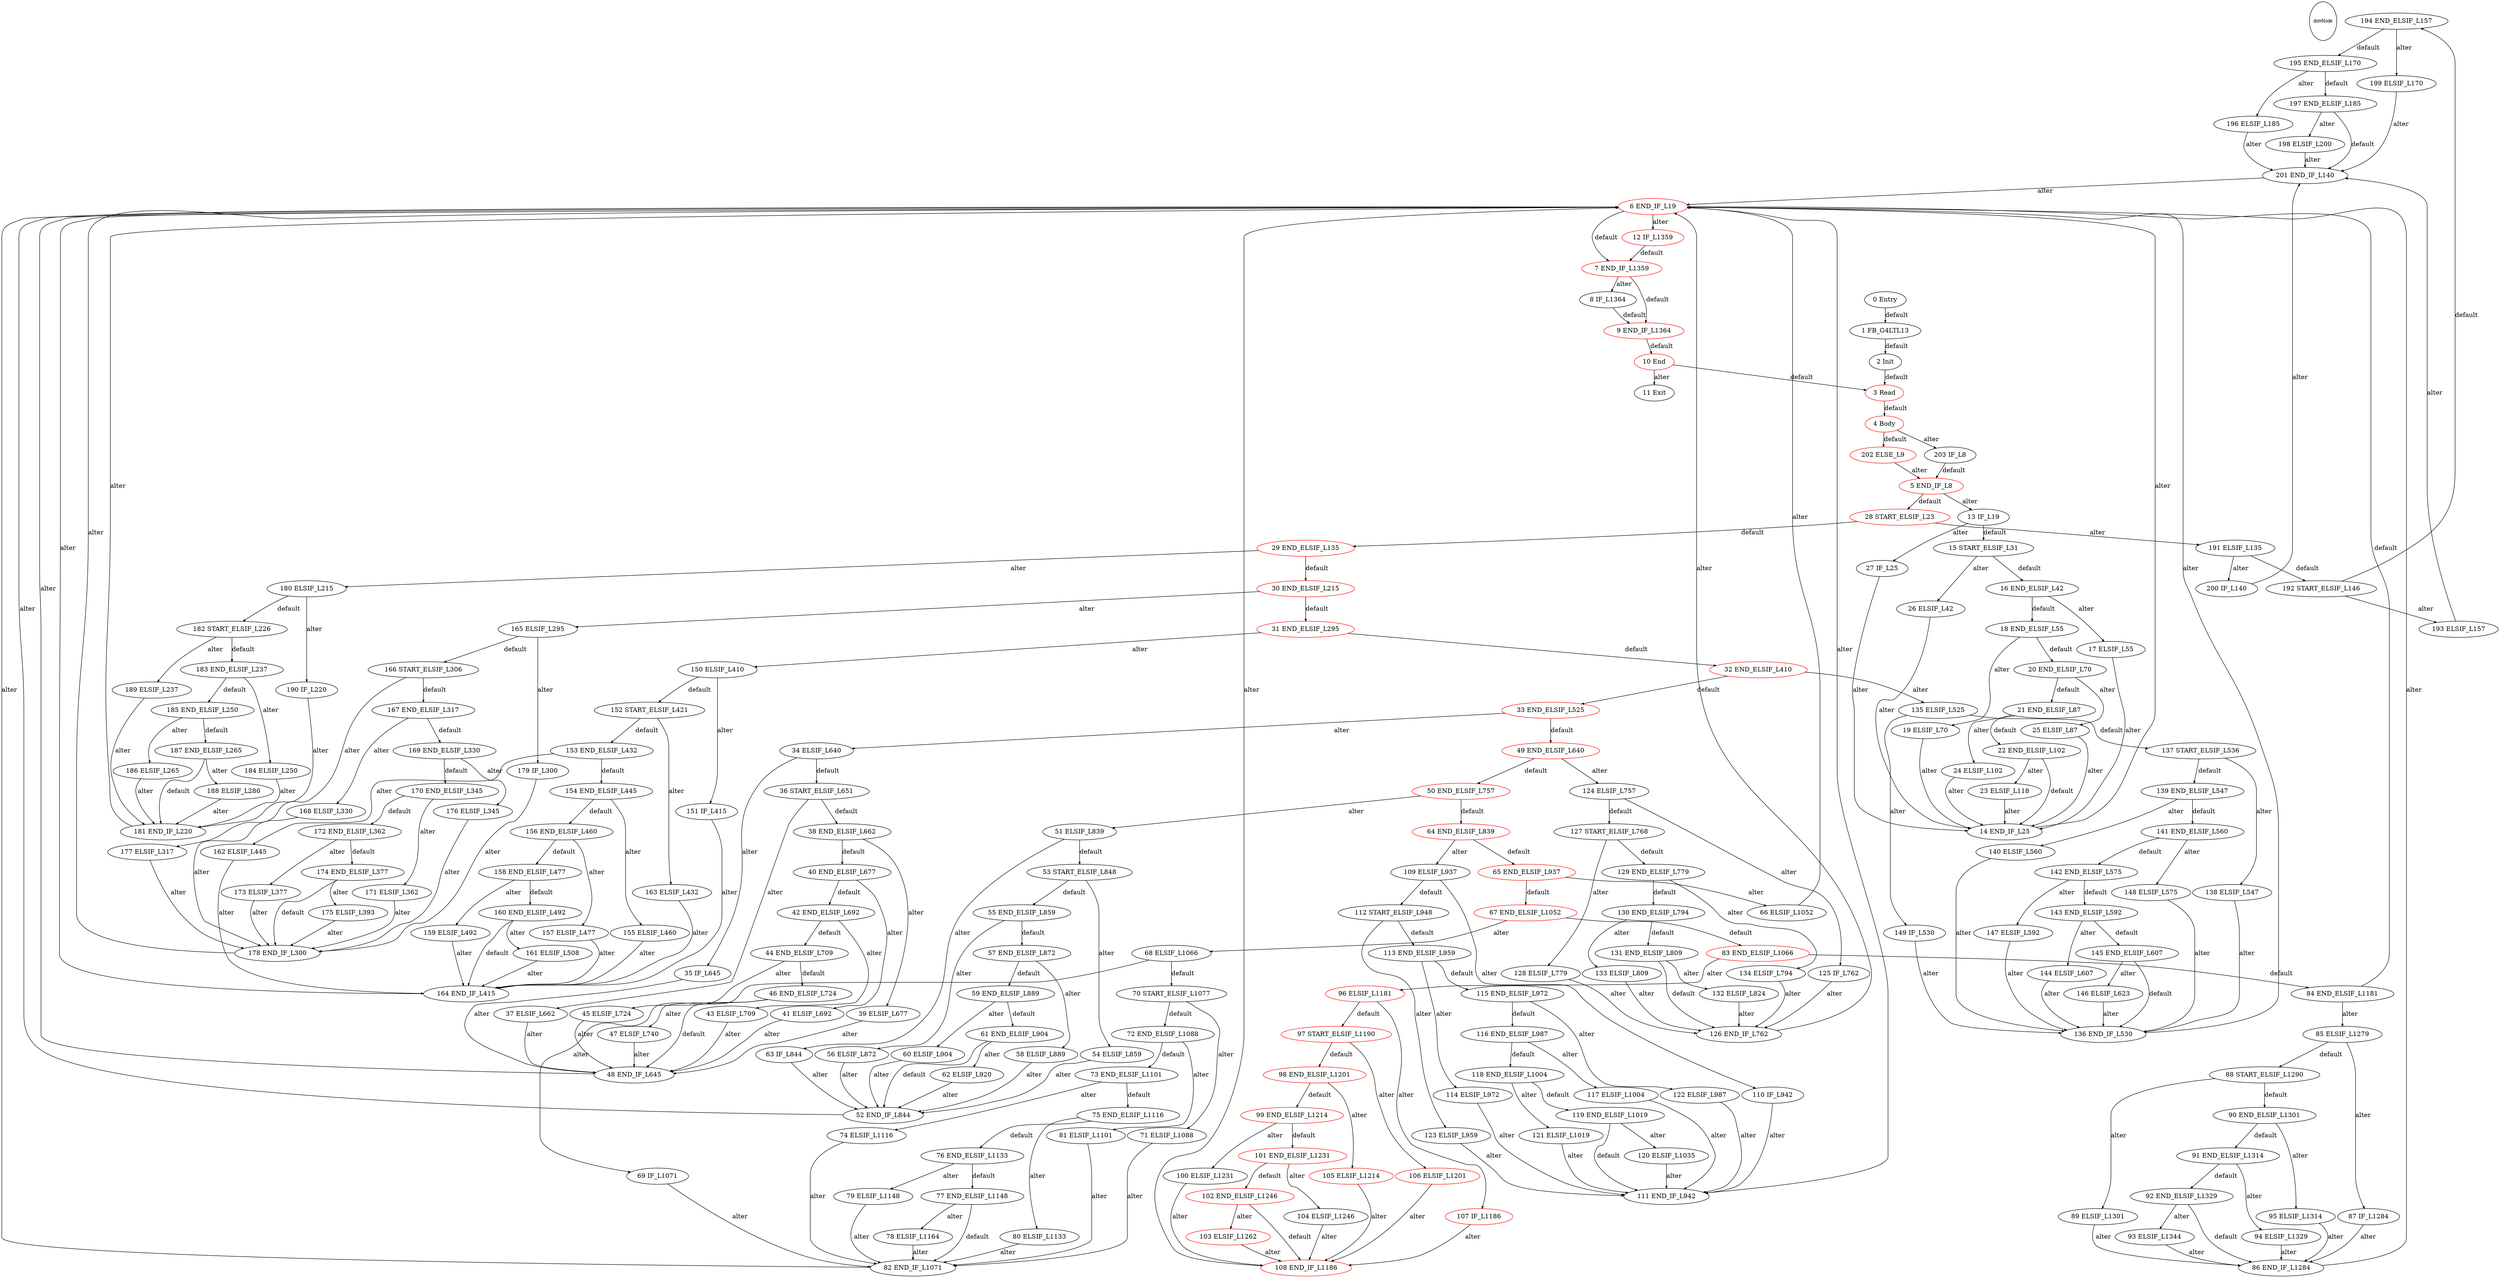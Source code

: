 digraph G {
  ranksep=.25;
  edge [arrowsize=.5]
  domNode [shape=ellipse, fontname="ArialNarrow",
        fontsize=12,  height=1.2];
  "194 END_ELSIF_L157
"; "195 END_ELSIF_L170
"; "171 ELSIF_L362
"; "48 END_IF_L645
"; "12 IF_L1359
"[color=red]; "83 END_ELSIF_L1066
"[color=red]; "126 END_IF_L762
"; "183 END_ELSIF_L237
"; "54 ELSIF_L859
"; "5 END_IF_L8
"[color=red]; "190 IF_L220
"; "134 ELSIF_L794
"; "9 END_IF_L1364
"[color=red]; "120 ELSIF_L1035
"; "111 END_IF_L942
"; "71 ELSIF_L1088
"; "40 END_ELSIF_L677
"; "45 ELSIF_L724
"; "132 ELSIF_L824
"; "72 END_ELSIF_L1088
"; "136 END_IF_L530
"; "7 END_IF_L1359
"[color=red]; "30 END_ELSIF_L215
"[color=red]; "21 END_ELSIF_L87
"; "68 ELSIF_L1066
"; "81 ELSIF_L1101
"; "62 ELSIF_L920
"; "137 START_ELSIF_L536
"; "11 Exit
"; "158 END_ELSIF_L477
"; "95 ELSIF_L1314
"; "129 END_ELSIF_L779
"; "65 END_ELSIF_L937
"[color=red]; "15 START_ELSIF_L31
"; "67 END_ELSIF_L1052
"[color=red]; "173 ELSIF_L377
"; "64 END_ELSIF_L839
"[color=red]; "170 END_ELSIF_L345
"; "150 ELSIF_L410
"; "8 IF_L1364
"; "191 ELSIF_L135
"; "103 ELSIF_L1262
"[color=red]; "25 ELSIF_L87
"; "117 ELSIF_L1004
"; "49 END_ELSIF_L640
"[color=red]; "66 ELSIF_L1052
"; "52 END_IF_L844
"; "116 END_ELSIF_L987
"; "42 END_ELSIF_L692
"; "110 IF_L942
"; "152 START_ELSIF_L421
"; "26 ELSIF_L42
"; "169 END_ELSIF_L330
"; "118 END_ELSIF_L1004
"; "100 ELSIF_L1231
"; "24 ELSIF_L102
"; "75 END_ELSIF_L1116
"; "2 Init
"; "193 ELSIF_L157
"; "41 ELSIF_L692
"; "4 Body
"[color=red]; "107 IF_L1186
"[color=red]; "203 IF_L8
"; "189 ELSIF_L237
"; "13 IF_L19
"; "186 ELSIF_L265
"; "145 END_ELSIF_L607
"; "80 ELSIF_L1133
"; "16 END_ELSIF_L42
"; "51 ELSIF_L839
"; "138 ELSIF_L547
"; "131 END_ELSIF_L809
"; "17 ELSIF_L55
"; "127 START_ELSIF_L768
"; "112 START_ELSIF_L948
"; "27 IF_L25
"; "178 END_IF_L300
"; "104 ELSIF_L1246
"; "142 END_ELSIF_L575
"; "58 ELSIF_L889
"; "108 END_IF_L1186
"[color=red]; "102 END_ELSIF_L1246
"[color=red]; "198 ELSIF_L200
"; "38 END_ELSIF_L662
"; "166 START_ELSIF_L306
"; "61 END_ELSIF_L904
"; "76 END_ELSIF_L1133
"; "99 END_ELSIF_L1214
"[color=red]; "200 IF_L140
"; "149 IF_L530
"; "146 ELSIF_L623
"; "0 Entry
"; "121 ELSIF_L1019
"; "90 END_ELSIF_L1301
"; "159 ELSIF_L492
"; "162 ELSIF_L445
"; "130 END_ELSIF_L794
"; "53 START_ELSIF_L848
"; "33 END_ELSIF_L525
"[color=red]; "36 START_ELSIF_L651
"; "92 END_ELSIF_L1329
"; "63 IF_L844
"; "180 ELSIF_L215
"; "23 ELSIF_L118
"; "135 ELSIF_L525
"; "47 ELSIF_L740
"; "105 ELSIF_L1214
"[color=red]; "197 END_ELSIF_L185
"; "151 IF_L415
"; "32 END_ELSIF_L410
"[color=red]; "43 ELSIF_L709
"; "28 START_ELSIF_L23
"[color=red]; "91 END_ELSIF_L1314
"; "57 END_ELSIF_L872
"; "96 ELSIF_L1181
"[color=red]; "174 END_ELSIF_L377
"; "139 END_ELSIF_L547
"; "97 START_ELSIF_L1190
"[color=red]; "84 END_ELSIF_L1181
"; "161 ELSIF_L508
"; "154 END_ELSIF_L445
"; "202 ELSE_L9
"[color=red]; "140 ELSIF_L560
"; "34 ELSIF_L640
"; "201 END_IF_L140
"; "14 END_IF_L25
"; "89 ELSIF_L1301
"; "143 END_ELSIF_L592
"; "185 END_ELSIF_L250
"; "168 ELSIF_L330
"; "86 END_IF_L1284
"; "182 START_ELSIF_L226
"; "184 ELSIF_L250
"; "196 ELSIF_L185
"; "167 END_ELSIF_L317
"; "73 END_ELSIF_L1101
"; "155 ELSIF_L460
"; "70 START_ELSIF_L1077
"; "94 ELSIF_L1329
"; "39 ELSIF_L677
"; "1 FB_G4LTL13
"; "109 ELSIF_L937
"; "74 ELSIF_L1116
"; "56 ELSIF_L872
"; "153 END_ELSIF_L432
"; "133 ELSIF_L809
"; "156 END_ELSIF_L460
"; "160 END_ELSIF_L492
"; "31 END_ELSIF_L295
"[color=red]; "123 ELSIF_L959
"; "192 START_ELSIF_L146
"; "98 END_ELSIF_L1201
"[color=red]; "165 ELSIF_L295
"; "124 ELSIF_L757
"; "113 END_ELSIF_L959
"; "119 END_ELSIF_L1019
"; "79 ELSIF_L1148
"; "85 ELSIF_L1279
"; "114 ELSIF_L972
"; "164 END_IF_L415
"; "122 ELSIF_L987
"; "6 END_IF_L19
"[color=red]; "44 END_ELSIF_L709
"; "19 ELSIF_L70
"; "18 END_ELSIF_L55
"; "141 END_ELSIF_L560
"; "175 ELSIF_L393
"; "87 IF_L1284
"; "125 IF_L762
"; "82 END_IF_L1071
"; "106 ELSIF_L1201
"[color=red]; "188 ELSIF_L280
"; "148 ELSIF_L575
"; "35 IF_L645
"; "60 ELSIF_L904
"; "128 ELSIF_L779
"; "59 END_ELSIF_L889
"; "78 ELSIF_L1164
"; "77 END_ELSIF_L1148
"; "3 Read
"[color=red]; "20 END_ELSIF_L70
"; "10 End
"[color=red]; "22 END_ELSIF_L102
"; "115 END_ELSIF_L972
"; "176 ELSIF_L345
"; "147 ELSIF_L592
"; "46 END_ELSIF_L724
"; "50 END_ELSIF_L757
"[color=red]; "179 IF_L300
"; "199 ELSIF_L170
"; "177 ELSIF_L317
"; "29 END_ELSIF_L135
"[color=red]; "187 END_ELSIF_L265
"; "163 ELSIF_L432
"; "55 END_ELSIF_L859
"; "172 END_ELSIF_L362
"; "88 START_ELSIF_L1290
"; "37 ELSIF_L662
"; "157 ELSIF_L477
"; "69 IF_L1071
"; "101 END_ELSIF_L1231
"[color=red]; "93 ELSIF_L1344
"; "144 ELSIF_L607
"; "181 END_IF_L220
"; 
  "1 FB_G4LTL13
" -> "2 Init
"  [label="default"];
  "2 Init
" -> "3 Read
"  [label="default"];
  "4 Body
" -> "202 ELSE_L9
"  [label="default"];
  "4 Body
" -> "203 IF_L8
"  [label="alter"];
  "202 ELSE_L9
" -> "5 END_IF_L8
"  [label="alter"];
  "203 IF_L8
" -> "5 END_IF_L8
"  [label="default"];
  "5 END_IF_L8
" -> "28 START_ELSIF_L23
"  [label="default"];
  "5 END_IF_L8
" -> "13 IF_L19
"  [label="alter"];
  "13 IF_L19
" -> "15 START_ELSIF_L31
"  [label="default"];
  "13 IF_L19
" -> "27 IF_L25
"  [label="alter"];
  "27 IF_L25
" -> "14 END_IF_L25
"  [label="alter"];
  "15 START_ELSIF_L31
" -> "16 END_ELSIF_L42
"  [label="default"];
  "15 START_ELSIF_L31
" -> "26 ELSIF_L42
"  [label="alter"];
  "26 ELSIF_L42
" -> "14 END_IF_L25
"  [label="alter"];
  "16 END_ELSIF_L42
" -> "18 END_ELSIF_L55
"  [label="default"];
  "16 END_ELSIF_L42
" -> "17 ELSIF_L55
"  [label="alter"];
  "17 ELSIF_L55
" -> "14 END_IF_L25
"  [label="alter"];
  "18 END_ELSIF_L55
" -> "20 END_ELSIF_L70
"  [label="default"];
  "18 END_ELSIF_L55
" -> "19 ELSIF_L70
"  [label="alter"];
  "19 ELSIF_L70
" -> "14 END_IF_L25
"  [label="alter"];
  "20 END_ELSIF_L70
" -> "21 END_ELSIF_L87
"  [label="default"];
  "20 END_ELSIF_L70
" -> "25 ELSIF_L87
"  [label="alter"];
  "25 ELSIF_L87
" -> "14 END_IF_L25
"  [label="alter"];
  "21 END_ELSIF_L87
" -> "22 END_ELSIF_L102
"  [label="default"];
  "21 END_ELSIF_L87
" -> "24 ELSIF_L102
"  [label="alter"];
  "24 ELSIF_L102
" -> "14 END_IF_L25
"  [label="alter"];
  "22 END_ELSIF_L102
" -> "14 END_IF_L25
"  [label="default"];
  "22 END_ELSIF_L102
" -> "23 ELSIF_L118
"  [label="alter"];
  "23 ELSIF_L118
" -> "14 END_IF_L25
"  [label="alter"];
  "14 END_IF_L25
" -> "6 END_IF_L19
"  [label="alter"];
  "28 START_ELSIF_L23
" -> "29 END_ELSIF_L135
"  [label="default"];
  "28 START_ELSIF_L23
" -> "191 ELSIF_L135
"  [label="alter"];
  "191 ELSIF_L135
" -> "192 START_ELSIF_L146
"  [label="default"];
  "191 ELSIF_L135
" -> "200 IF_L140
"  [label="alter"];
  "200 IF_L140
" -> "201 END_IF_L140
"  [label="alter"];
  "192 START_ELSIF_L146
" -> "194 END_ELSIF_L157
"  [label="default"];
  "192 START_ELSIF_L146
" -> "193 ELSIF_L157
"  [label="alter"];
  "193 ELSIF_L157
" -> "201 END_IF_L140
"  [label="alter"];
  "194 END_ELSIF_L157
" -> "195 END_ELSIF_L170
"  [label="default"];
  "194 END_ELSIF_L157
" -> "199 ELSIF_L170
"  [label="alter"];
  "199 ELSIF_L170
" -> "201 END_IF_L140
"  [label="alter"];
  "195 END_ELSIF_L170
" -> "197 END_ELSIF_L185
"  [label="default"];
  "195 END_ELSIF_L170
" -> "196 ELSIF_L185
"  [label="alter"];
  "196 ELSIF_L185
" -> "201 END_IF_L140
"  [label="alter"];
  "197 END_ELSIF_L185
" -> "201 END_IF_L140
"  [label="default"];
  "197 END_ELSIF_L185
" -> "198 ELSIF_L200
"  [label="alter"];
  "198 ELSIF_L200
" -> "201 END_IF_L140
"  [label="alter"];
  "201 END_IF_L140
" -> "6 END_IF_L19
"  [label="alter"];
  "29 END_ELSIF_L135
" -> "30 END_ELSIF_L215
"  [label="default"];
  "29 END_ELSIF_L135
" -> "180 ELSIF_L215
"  [label="alter"];
  "180 ELSIF_L215
" -> "182 START_ELSIF_L226
"  [label="default"];
  "180 ELSIF_L215
" -> "190 IF_L220
"  [label="alter"];
  "190 IF_L220
" -> "181 END_IF_L220
"  [label="alter"];
  "182 START_ELSIF_L226
" -> "183 END_ELSIF_L237
"  [label="default"];
  "182 START_ELSIF_L226
" -> "189 ELSIF_L237
"  [label="alter"];
  "189 ELSIF_L237
" -> "181 END_IF_L220
"  [label="alter"];
  "183 END_ELSIF_L237
" -> "185 END_ELSIF_L250
"  [label="default"];
  "183 END_ELSIF_L237
" -> "184 ELSIF_L250
"  [label="alter"];
  "184 ELSIF_L250
" -> "181 END_IF_L220
"  [label="alter"];
  "185 END_ELSIF_L250
" -> "187 END_ELSIF_L265
"  [label="default"];
  "185 END_ELSIF_L250
" -> "186 ELSIF_L265
"  [label="alter"];
  "186 ELSIF_L265
" -> "181 END_IF_L220
"  [label="alter"];
  "187 END_ELSIF_L265
" -> "181 END_IF_L220
"  [label="default"];
  "187 END_ELSIF_L265
" -> "188 ELSIF_L280
"  [label="alter"];
  "188 ELSIF_L280
" -> "181 END_IF_L220
"  [label="alter"];
  "181 END_IF_L220
" -> "6 END_IF_L19
"  [label="alter"];
  "30 END_ELSIF_L215
" -> "31 END_ELSIF_L295
"  [label="default"];
  "30 END_ELSIF_L215
" -> "165 ELSIF_L295
"  [label="alter"];
  "165 ELSIF_L295
" -> "166 START_ELSIF_L306
"  [label="default"];
  "165 ELSIF_L295
" -> "179 IF_L300
"  [label="alter"];
  "179 IF_L300
" -> "178 END_IF_L300
"  [label="alter"];
  "166 START_ELSIF_L306
" -> "167 END_ELSIF_L317
"  [label="default"];
  "166 START_ELSIF_L306
" -> "177 ELSIF_L317
"  [label="alter"];
  "177 ELSIF_L317
" -> "178 END_IF_L300
"  [label="alter"];
  "167 END_ELSIF_L317
" -> "169 END_ELSIF_L330
"  [label="default"];
  "167 END_ELSIF_L317
" -> "168 ELSIF_L330
"  [label="alter"];
  "168 ELSIF_L330
" -> "178 END_IF_L300
"  [label="alter"];
  "169 END_ELSIF_L330
" -> "170 END_ELSIF_L345
"  [label="default"];
  "169 END_ELSIF_L330
" -> "176 ELSIF_L345
"  [label="alter"];
  "176 ELSIF_L345
" -> "178 END_IF_L300
"  [label="alter"];
  "170 END_ELSIF_L345
" -> "172 END_ELSIF_L362
"  [label="default"];
  "170 END_ELSIF_L345
" -> "171 ELSIF_L362
"  [label="alter"];
  "171 ELSIF_L362
" -> "178 END_IF_L300
"  [label="alter"];
  "172 END_ELSIF_L362
" -> "174 END_ELSIF_L377
"  [label="default"];
  "172 END_ELSIF_L362
" -> "173 ELSIF_L377
"  [label="alter"];
  "173 ELSIF_L377
" -> "178 END_IF_L300
"  [label="alter"];
  "174 END_ELSIF_L377
" -> "178 END_IF_L300
"  [label="default"];
  "174 END_ELSIF_L377
" -> "175 ELSIF_L393
"  [label="alter"];
  "175 ELSIF_L393
" -> "178 END_IF_L300
"  [label="alter"];
  "178 END_IF_L300
" -> "6 END_IF_L19
"  [label="alter"];
  "31 END_ELSIF_L295
" -> "32 END_ELSIF_L410
"  [label="default"];
  "31 END_ELSIF_L295
" -> "150 ELSIF_L410
"  [label="alter"];
  "150 ELSIF_L410
" -> "152 START_ELSIF_L421
"  [label="default"];
  "150 ELSIF_L410
" -> "151 IF_L415
"  [label="alter"];
  "151 IF_L415
" -> "164 END_IF_L415
"  [label="alter"];
  "152 START_ELSIF_L421
" -> "153 END_ELSIF_L432
"  [label="default"];
  "152 START_ELSIF_L421
" -> "163 ELSIF_L432
"  [label="alter"];
  "163 ELSIF_L432
" -> "164 END_IF_L415
"  [label="alter"];
  "153 END_ELSIF_L432
" -> "154 END_ELSIF_L445
"  [label="default"];
  "153 END_ELSIF_L432
" -> "162 ELSIF_L445
"  [label="alter"];
  "162 ELSIF_L445
" -> "164 END_IF_L415
"  [label="alter"];
  "154 END_ELSIF_L445
" -> "156 END_ELSIF_L460
"  [label="default"];
  "154 END_ELSIF_L445
" -> "155 ELSIF_L460
"  [label="alter"];
  "155 ELSIF_L460
" -> "164 END_IF_L415
"  [label="alter"];
  "156 END_ELSIF_L460
" -> "158 END_ELSIF_L477
"  [label="default"];
  "156 END_ELSIF_L460
" -> "157 ELSIF_L477
"  [label="alter"];
  "157 ELSIF_L477
" -> "164 END_IF_L415
"  [label="alter"];
  "158 END_ELSIF_L477
" -> "160 END_ELSIF_L492
"  [label="default"];
  "158 END_ELSIF_L477
" -> "159 ELSIF_L492
"  [label="alter"];
  "159 ELSIF_L492
" -> "164 END_IF_L415
"  [label="alter"];
  "160 END_ELSIF_L492
" -> "164 END_IF_L415
"  [label="default"];
  "160 END_ELSIF_L492
" -> "161 ELSIF_L508
"  [label="alter"];
  "161 ELSIF_L508
" -> "164 END_IF_L415
"  [label="alter"];
  "164 END_IF_L415
" -> "6 END_IF_L19
"  [label="alter"];
  "32 END_ELSIF_L410
" -> "33 END_ELSIF_L525
"  [label="default"];
  "32 END_ELSIF_L410
" -> "135 ELSIF_L525
"  [label="alter"];
  "135 ELSIF_L525
" -> "137 START_ELSIF_L536
"  [label="default"];
  "135 ELSIF_L525
" -> "149 IF_L530
"  [label="alter"];
  "149 IF_L530
" -> "136 END_IF_L530
"  [label="alter"];
  "137 START_ELSIF_L536
" -> "139 END_ELSIF_L547
"  [label="default"];
  "137 START_ELSIF_L536
" -> "138 ELSIF_L547
"  [label="alter"];
  "138 ELSIF_L547
" -> "136 END_IF_L530
"  [label="alter"];
  "139 END_ELSIF_L547
" -> "141 END_ELSIF_L560
"  [label="default"];
  "139 END_ELSIF_L547
" -> "140 ELSIF_L560
"  [label="alter"];
  "140 ELSIF_L560
" -> "136 END_IF_L530
"  [label="alter"];
  "141 END_ELSIF_L560
" -> "142 END_ELSIF_L575
"  [label="default"];
  "141 END_ELSIF_L560
" -> "148 ELSIF_L575
"  [label="alter"];
  "148 ELSIF_L575
" -> "136 END_IF_L530
"  [label="alter"];
  "142 END_ELSIF_L575
" -> "143 END_ELSIF_L592
"  [label="default"];
  "142 END_ELSIF_L575
" -> "147 ELSIF_L592
"  [label="alter"];
  "147 ELSIF_L592
" -> "136 END_IF_L530
"  [label="alter"];
  "143 END_ELSIF_L592
" -> "145 END_ELSIF_L607
"  [label="default"];
  "143 END_ELSIF_L592
" -> "144 ELSIF_L607
"  [label="alter"];
  "144 ELSIF_L607
" -> "136 END_IF_L530
"  [label="alter"];
  "145 END_ELSIF_L607
" -> "136 END_IF_L530
"  [label="default"];
  "145 END_ELSIF_L607
" -> "146 ELSIF_L623
"  [label="alter"];
  "146 ELSIF_L623
" -> "136 END_IF_L530
"  [label="alter"];
  "136 END_IF_L530
" -> "6 END_IF_L19
"  [label="alter"];
  "33 END_ELSIF_L525
" -> "49 END_ELSIF_L640
"  [label="default"];
  "33 END_ELSIF_L525
" -> "34 ELSIF_L640
"  [label="alter"];
  "34 ELSIF_L640
" -> "36 START_ELSIF_L651
"  [label="default"];
  "34 ELSIF_L640
" -> "35 IF_L645
"  [label="alter"];
  "35 IF_L645
" -> "48 END_IF_L645
"  [label="alter"];
  "36 START_ELSIF_L651
" -> "38 END_ELSIF_L662
"  [label="default"];
  "36 START_ELSIF_L651
" -> "37 ELSIF_L662
"  [label="alter"];
  "37 ELSIF_L662
" -> "48 END_IF_L645
"  [label="alter"];
  "38 END_ELSIF_L662
" -> "40 END_ELSIF_L677
"  [label="default"];
  "38 END_ELSIF_L662
" -> "39 ELSIF_L677
"  [label="alter"];
  "39 ELSIF_L677
" -> "48 END_IF_L645
"  [label="alter"];
  "40 END_ELSIF_L677
" -> "42 END_ELSIF_L692
"  [label="default"];
  "40 END_ELSIF_L677
" -> "41 ELSIF_L692
"  [label="alter"];
  "41 ELSIF_L692
" -> "48 END_IF_L645
"  [label="alter"];
  "42 END_ELSIF_L692
" -> "44 END_ELSIF_L709
"  [label="default"];
  "42 END_ELSIF_L692
" -> "43 ELSIF_L709
"  [label="alter"];
  "43 ELSIF_L709
" -> "48 END_IF_L645
"  [label="alter"];
  "44 END_ELSIF_L709
" -> "46 END_ELSIF_L724
"  [label="default"];
  "44 END_ELSIF_L709
" -> "45 ELSIF_L724
"  [label="alter"];
  "45 ELSIF_L724
" -> "48 END_IF_L645
"  [label="alter"];
  "46 END_ELSIF_L724
" -> "48 END_IF_L645
"  [label="default"];
  "46 END_ELSIF_L724
" -> "47 ELSIF_L740
"  [label="alter"];
  "47 ELSIF_L740
" -> "48 END_IF_L645
"  [label="alter"];
  "48 END_IF_L645
" -> "6 END_IF_L19
"  [label="alter"];
  "49 END_ELSIF_L640
" -> "50 END_ELSIF_L757
"  [label="default"];
  "49 END_ELSIF_L640
" -> "124 ELSIF_L757
"  [label="alter"];
  "124 ELSIF_L757
" -> "127 START_ELSIF_L768
"  [label="default"];
  "124 ELSIF_L757
" -> "125 IF_L762
"  [label="alter"];
  "125 IF_L762
" -> "126 END_IF_L762
"  [label="alter"];
  "127 START_ELSIF_L768
" -> "129 END_ELSIF_L779
"  [label="default"];
  "127 START_ELSIF_L768
" -> "128 ELSIF_L779
"  [label="alter"];
  "128 ELSIF_L779
" -> "126 END_IF_L762
"  [label="alter"];
  "129 END_ELSIF_L779
" -> "130 END_ELSIF_L794
"  [label="default"];
  "129 END_ELSIF_L779
" -> "134 ELSIF_L794
"  [label="alter"];
  "134 ELSIF_L794
" -> "126 END_IF_L762
"  [label="alter"];
  "130 END_ELSIF_L794
" -> "131 END_ELSIF_L809
"  [label="default"];
  "130 END_ELSIF_L794
" -> "133 ELSIF_L809
"  [label="alter"];
  "133 ELSIF_L809
" -> "126 END_IF_L762
"  [label="alter"];
  "131 END_ELSIF_L809
" -> "126 END_IF_L762
"  [label="default"];
  "131 END_ELSIF_L809
" -> "132 ELSIF_L824
"  [label="alter"];
  "132 ELSIF_L824
" -> "126 END_IF_L762
"  [label="alter"];
  "126 END_IF_L762
" -> "6 END_IF_L19
"  [label="alter"];
  "50 END_ELSIF_L757
" -> "64 END_ELSIF_L839
"  [label="default"];
  "50 END_ELSIF_L757
" -> "51 ELSIF_L839
"  [label="alter"];
  "51 ELSIF_L839
" -> "53 START_ELSIF_L848
"  [label="default"];
  "51 ELSIF_L839
" -> "63 IF_L844
"  [label="alter"];
  "63 IF_L844
" -> "52 END_IF_L844
"  [label="alter"];
  "53 START_ELSIF_L848
" -> "55 END_ELSIF_L859
"  [label="default"];
  "53 START_ELSIF_L848
" -> "54 ELSIF_L859
"  [label="alter"];
  "54 ELSIF_L859
" -> "52 END_IF_L844
"  [label="alter"];
  "55 END_ELSIF_L859
" -> "57 END_ELSIF_L872
"  [label="default"];
  "55 END_ELSIF_L859
" -> "56 ELSIF_L872
"  [label="alter"];
  "56 ELSIF_L872
" -> "52 END_IF_L844
"  [label="alter"];
  "57 END_ELSIF_L872
" -> "59 END_ELSIF_L889
"  [label="default"];
  "57 END_ELSIF_L872
" -> "58 ELSIF_L889
"  [label="alter"];
  "58 ELSIF_L889
" -> "52 END_IF_L844
"  [label="alter"];
  "59 END_ELSIF_L889
" -> "61 END_ELSIF_L904
"  [label="default"];
  "59 END_ELSIF_L889
" -> "60 ELSIF_L904
"  [label="alter"];
  "60 ELSIF_L904
" -> "52 END_IF_L844
"  [label="alter"];
  "61 END_ELSIF_L904
" -> "52 END_IF_L844
"  [label="default"];
  "61 END_ELSIF_L904
" -> "62 ELSIF_L920
"  [label="alter"];
  "62 ELSIF_L920
" -> "52 END_IF_L844
"  [label="alter"];
  "52 END_IF_L844
" -> "6 END_IF_L19
"  [label="alter"];
  "64 END_ELSIF_L839
" -> "65 END_ELSIF_L937
"  [label="default"];
  "64 END_ELSIF_L839
" -> "109 ELSIF_L937
"  [label="alter"];
  "109 ELSIF_L937
" -> "112 START_ELSIF_L948
"  [label="default"];
  "109 ELSIF_L937
" -> "110 IF_L942
"  [label="alter"];
  "110 IF_L942
" -> "111 END_IF_L942
"  [label="alter"];
  "112 START_ELSIF_L948
" -> "113 END_ELSIF_L959
"  [label="default"];
  "112 START_ELSIF_L948
" -> "123 ELSIF_L959
"  [label="alter"];
  "123 ELSIF_L959
" -> "111 END_IF_L942
"  [label="alter"];
  "113 END_ELSIF_L959
" -> "115 END_ELSIF_L972
"  [label="default"];
  "113 END_ELSIF_L959
" -> "114 ELSIF_L972
"  [label="alter"];
  "114 ELSIF_L972
" -> "111 END_IF_L942
"  [label="alter"];
  "115 END_ELSIF_L972
" -> "116 END_ELSIF_L987
"  [label="default"];
  "115 END_ELSIF_L972
" -> "122 ELSIF_L987
"  [label="alter"];
  "122 ELSIF_L987
" -> "111 END_IF_L942
"  [label="alter"];
  "116 END_ELSIF_L987
" -> "118 END_ELSIF_L1004
"  [label="default"];
  "116 END_ELSIF_L987
" -> "117 ELSIF_L1004
"  [label="alter"];
  "117 ELSIF_L1004
" -> "111 END_IF_L942
"  [label="alter"];
  "118 END_ELSIF_L1004
" -> "119 END_ELSIF_L1019
"  [label="default"];
  "118 END_ELSIF_L1004
" -> "121 ELSIF_L1019
"  [label="alter"];
  "121 ELSIF_L1019
" -> "111 END_IF_L942
"  [label="alter"];
  "119 END_ELSIF_L1019
" -> "111 END_IF_L942
"  [label="default"];
  "119 END_ELSIF_L1019
" -> "120 ELSIF_L1035
"  [label="alter"];
  "120 ELSIF_L1035
" -> "111 END_IF_L942
"  [label="alter"];
  "111 END_IF_L942
" -> "6 END_IF_L19
"  [label="alter"];
  "65 END_ELSIF_L937
" -> "67 END_ELSIF_L1052
"  [label="default"];
  "65 END_ELSIF_L937
" -> "66 ELSIF_L1052
"  [label="alter"];
  "66 ELSIF_L1052
" -> "6 END_IF_L19
"  [label="alter"];
  "67 END_ELSIF_L1052
" -> "83 END_ELSIF_L1066
"  [label="default"];
  "67 END_ELSIF_L1052
" -> "68 ELSIF_L1066
"  [label="alter"];
  "68 ELSIF_L1066
" -> "70 START_ELSIF_L1077
"  [label="default"];
  "68 ELSIF_L1066
" -> "69 IF_L1071
"  [label="alter"];
  "69 IF_L1071
" -> "82 END_IF_L1071
"  [label="alter"];
  "70 START_ELSIF_L1077
" -> "72 END_ELSIF_L1088
"  [label="default"];
  "70 START_ELSIF_L1077
" -> "71 ELSIF_L1088
"  [label="alter"];
  "71 ELSIF_L1088
" -> "82 END_IF_L1071
"  [label="alter"];
  "72 END_ELSIF_L1088
" -> "73 END_ELSIF_L1101
"  [label="default"];
  "72 END_ELSIF_L1088
" -> "81 ELSIF_L1101
"  [label="alter"];
  "81 ELSIF_L1101
" -> "82 END_IF_L1071
"  [label="alter"];
  "73 END_ELSIF_L1101
" -> "75 END_ELSIF_L1116
"  [label="default"];
  "73 END_ELSIF_L1101
" -> "74 ELSIF_L1116
"  [label="alter"];
  "74 ELSIF_L1116
" -> "82 END_IF_L1071
"  [label="alter"];
  "75 END_ELSIF_L1116
" -> "76 END_ELSIF_L1133
"  [label="default"];
  "75 END_ELSIF_L1116
" -> "80 ELSIF_L1133
"  [label="alter"];
  "80 ELSIF_L1133
" -> "82 END_IF_L1071
"  [label="alter"];
  "76 END_ELSIF_L1133
" -> "77 END_ELSIF_L1148
"  [label="default"];
  "76 END_ELSIF_L1133
" -> "79 ELSIF_L1148
"  [label="alter"];
  "79 ELSIF_L1148
" -> "82 END_IF_L1071
"  [label="alter"];
  "77 END_ELSIF_L1148
" -> "82 END_IF_L1071
"  [label="default"];
  "77 END_ELSIF_L1148
" -> "78 ELSIF_L1164
"  [label="alter"];
  "78 ELSIF_L1164
" -> "82 END_IF_L1071
"  [label="alter"];
  "82 END_IF_L1071
" -> "6 END_IF_L19
"  [label="alter"];
  "83 END_ELSIF_L1066
" -> "84 END_ELSIF_L1181
"  [label="default"];
  "83 END_ELSIF_L1066
" -> "96 ELSIF_L1181
"  [label="alter"];
  "96 ELSIF_L1181
" -> "97 START_ELSIF_L1190
"  [label="default"];
  "96 ELSIF_L1181
" -> "107 IF_L1186
"  [label="alter"];
  "107 IF_L1186
" -> "108 END_IF_L1186
"  [label="alter"];
  "97 START_ELSIF_L1190
" -> "98 END_ELSIF_L1201
"  [label="default"];
  "97 START_ELSIF_L1190
" -> "106 ELSIF_L1201
"  [label="alter"];
  "106 ELSIF_L1201
" -> "108 END_IF_L1186
"  [label="alter"];
  "98 END_ELSIF_L1201
" -> "99 END_ELSIF_L1214
"  [label="default"];
  "98 END_ELSIF_L1201
" -> "105 ELSIF_L1214
"  [label="alter"];
  "105 ELSIF_L1214
" -> "108 END_IF_L1186
"  [label="alter"];
  "99 END_ELSIF_L1214
" -> "101 END_ELSIF_L1231
"  [label="default"];
  "99 END_ELSIF_L1214
" -> "100 ELSIF_L1231
"  [label="alter"];
  "100 ELSIF_L1231
" -> "108 END_IF_L1186
"  [label="alter"];
  "101 END_ELSIF_L1231
" -> "102 END_ELSIF_L1246
"  [label="default"];
  "101 END_ELSIF_L1231
" -> "104 ELSIF_L1246
"  [label="alter"];
  "104 ELSIF_L1246
" -> "108 END_IF_L1186
"  [label="alter"];
  "102 END_ELSIF_L1246
" -> "108 END_IF_L1186
"  [label="default"];
  "102 END_ELSIF_L1246
" -> "103 ELSIF_L1262
"  [label="alter"];
  "103 ELSIF_L1262
" -> "108 END_IF_L1186
"  [label="alter"];
  "108 END_IF_L1186
" -> "6 END_IF_L19
"  [label="alter"];
  "84 END_ELSIF_L1181
" -> "6 END_IF_L19
"  [label="default"];
  "84 END_ELSIF_L1181
" -> "85 ELSIF_L1279
"  [label="alter"];
  "85 ELSIF_L1279
" -> "88 START_ELSIF_L1290
"  [label="default"];
  "85 ELSIF_L1279
" -> "87 IF_L1284
"  [label="alter"];
  "87 IF_L1284
" -> "86 END_IF_L1284
"  [label="alter"];
  "88 START_ELSIF_L1290
" -> "90 END_ELSIF_L1301
"  [label="default"];
  "88 START_ELSIF_L1290
" -> "89 ELSIF_L1301
"  [label="alter"];
  "89 ELSIF_L1301
" -> "86 END_IF_L1284
"  [label="alter"];
  "90 END_ELSIF_L1301
" -> "91 END_ELSIF_L1314
"  [label="default"];
  "90 END_ELSIF_L1301
" -> "95 ELSIF_L1314
"  [label="alter"];
  "95 ELSIF_L1314
" -> "86 END_IF_L1284
"  [label="alter"];
  "91 END_ELSIF_L1314
" -> "92 END_ELSIF_L1329
"  [label="default"];
  "91 END_ELSIF_L1314
" -> "94 ELSIF_L1329
"  [label="alter"];
  "94 ELSIF_L1329
" -> "86 END_IF_L1284
"  [label="alter"];
  "92 END_ELSIF_L1329
" -> "86 END_IF_L1284
"  [label="default"];
  "92 END_ELSIF_L1329
" -> "93 ELSIF_L1344
"  [label="alter"];
  "93 ELSIF_L1344
" -> "86 END_IF_L1284
"  [label="alter"];
  "86 END_IF_L1284
" -> "6 END_IF_L19
"  [label="alter"];
  "6 END_IF_L19
" -> "7 END_IF_L1359
"  [label="default"];
  "6 END_IF_L19
" -> "12 IF_L1359
"  [label="alter"];
  "12 IF_L1359
" -> "7 END_IF_L1359
"  [label="default"];
  "7 END_IF_L1359
" -> "9 END_IF_L1364
"  [label="default"];
  "7 END_IF_L1359
" -> "8 IF_L1364
"  [label="alter"];
  "8 IF_L1364
" -> "9 END_IF_L1364
"  [label="default"];
  "9 END_IF_L1364
" -> "10 End
"  [label="default"];
  "0 Entry
" -> "1 FB_G4LTL13
"  [label="default"];
  "10 End
" -> "3 Read
"  [label="default"];
  "10 End
" -> "11 Exit
"  [label="alter"];
  "3 Read
" -> "4 Body
"  [label="default"];
}
